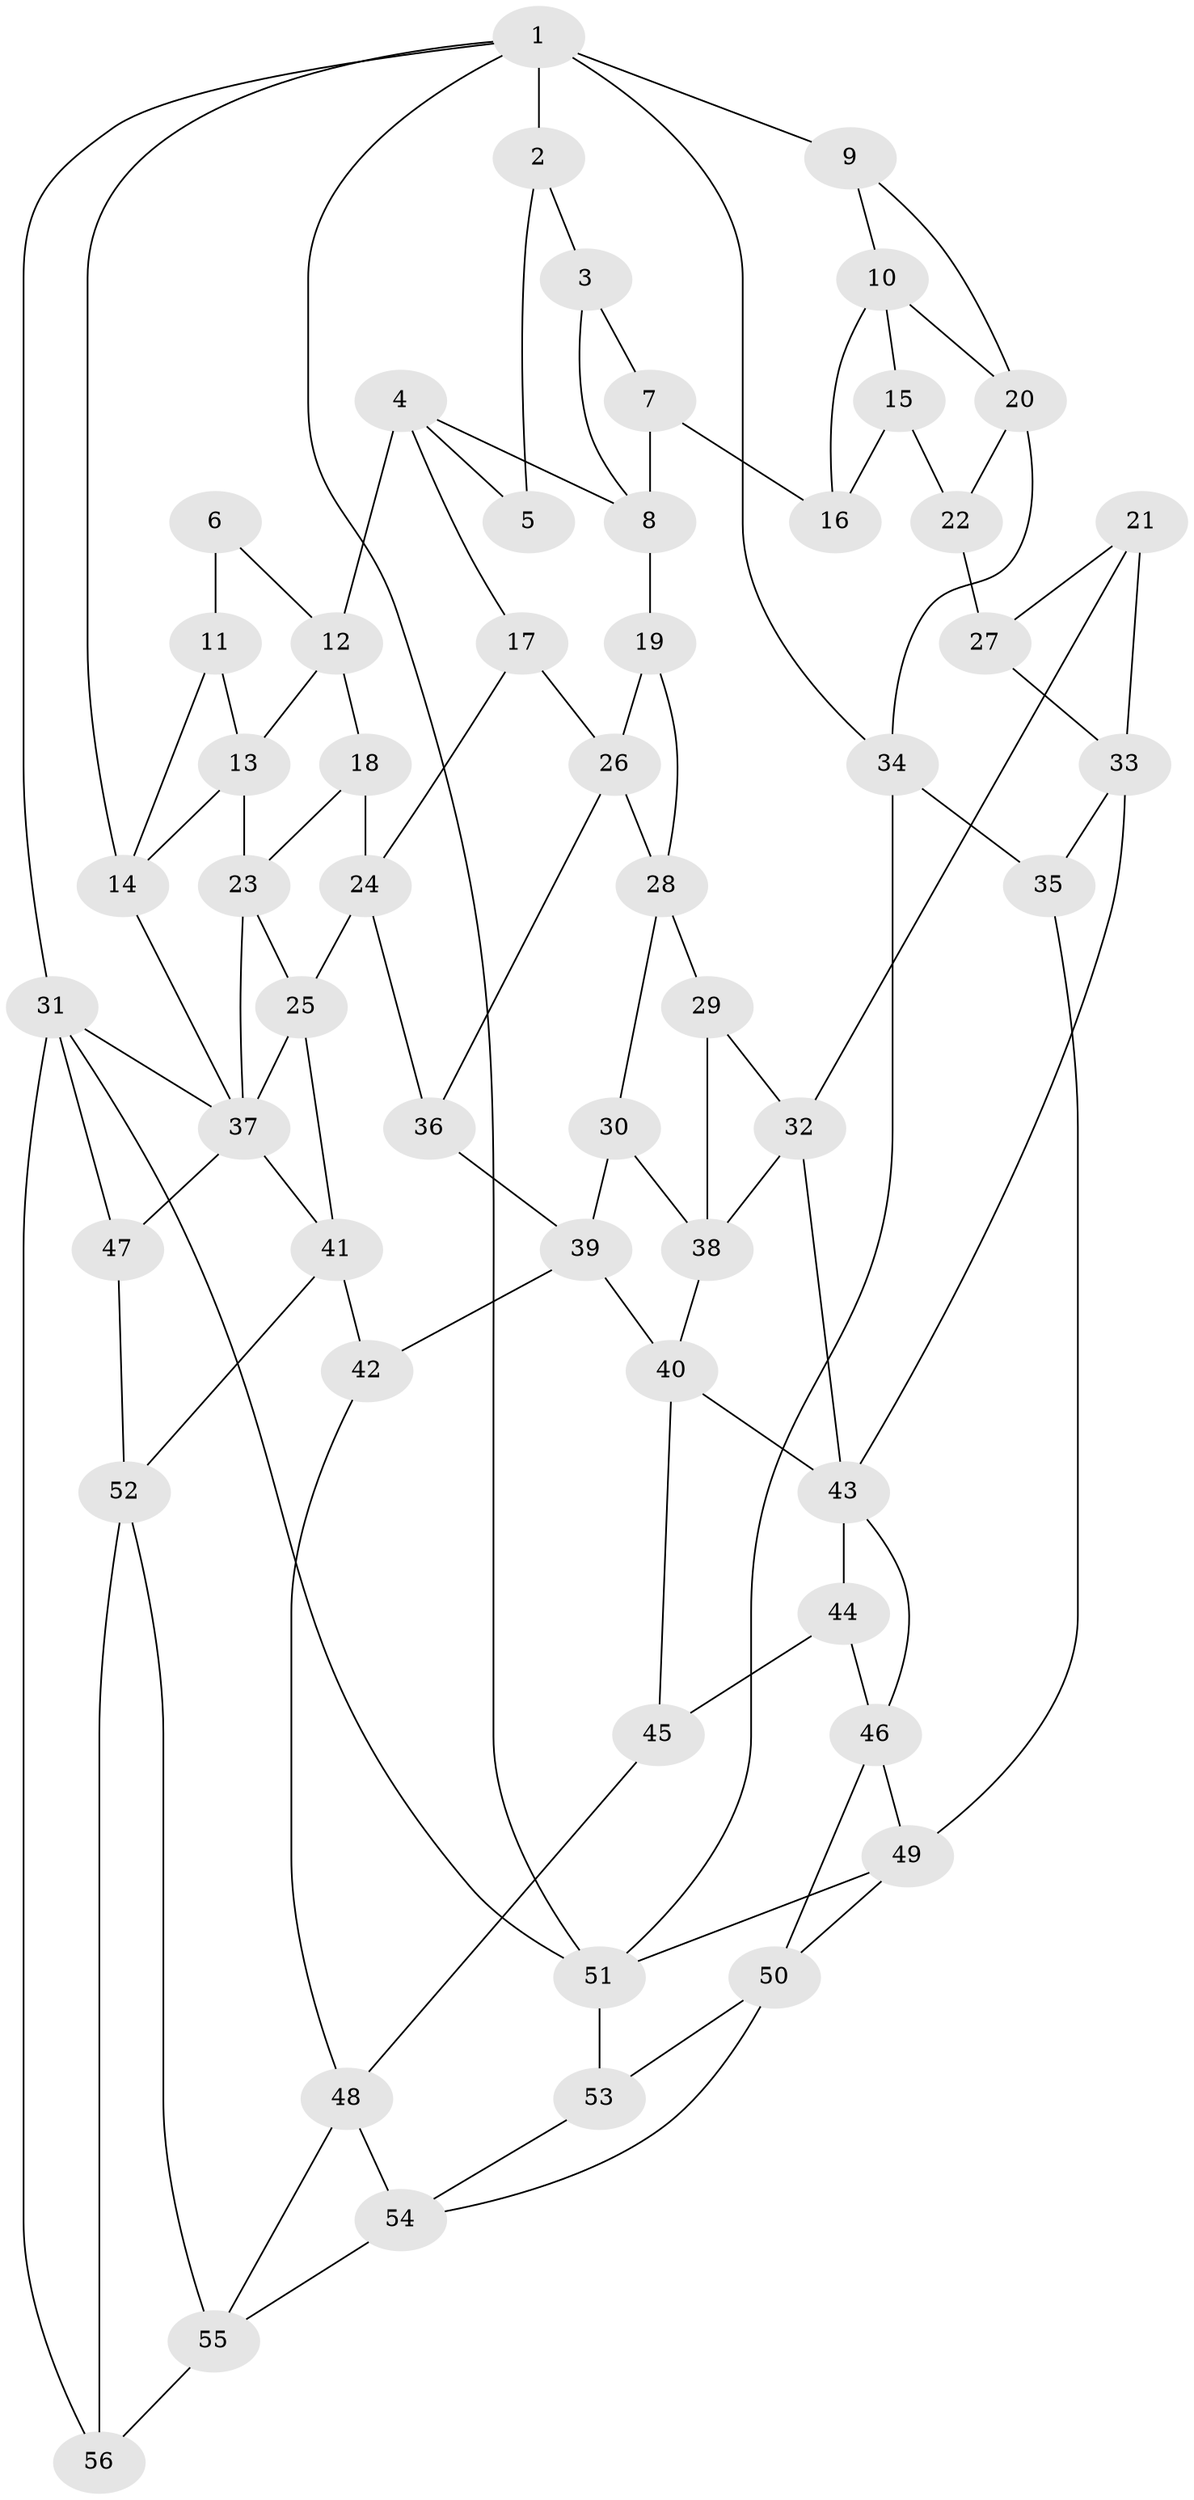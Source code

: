 // original degree distribution, {3: 0.026785714285714284, 5: 0.5803571428571429, 6: 0.19642857142857142, 4: 0.19642857142857142}
// Generated by graph-tools (version 1.1) at 2025/27/03/09/25 03:27:08]
// undirected, 56 vertices, 102 edges
graph export_dot {
graph [start="1"]
  node [color=gray90,style=filled];
  1;
  2;
  3;
  4;
  5;
  6;
  7;
  8;
  9;
  10;
  11;
  12;
  13;
  14;
  15;
  16;
  17;
  18;
  19;
  20;
  21;
  22;
  23;
  24;
  25;
  26;
  27;
  28;
  29;
  30;
  31;
  32;
  33;
  34;
  35;
  36;
  37;
  38;
  39;
  40;
  41;
  42;
  43;
  44;
  45;
  46;
  47;
  48;
  49;
  50;
  51;
  52;
  53;
  54;
  55;
  56;
  1 -- 2 [weight=1.0];
  1 -- 9 [weight=2.0];
  1 -- 14 [weight=1.0];
  1 -- 31 [weight=1.0];
  1 -- 34 [weight=1.0];
  1 -- 51 [weight=1.0];
  2 -- 3 [weight=1.0];
  2 -- 5 [weight=1.0];
  3 -- 7 [weight=1.0];
  3 -- 8 [weight=1.0];
  4 -- 5 [weight=1.0];
  4 -- 8 [weight=1.0];
  4 -- 12 [weight=1.0];
  4 -- 17 [weight=1.0];
  6 -- 11 [weight=2.0];
  6 -- 12 [weight=1.0];
  7 -- 8 [weight=1.0];
  7 -- 16 [weight=2.0];
  8 -- 19 [weight=1.0];
  9 -- 10 [weight=1.0];
  9 -- 20 [weight=1.0];
  10 -- 15 [weight=1.0];
  10 -- 16 [weight=1.0];
  10 -- 20 [weight=1.0];
  11 -- 13 [weight=1.0];
  11 -- 14 [weight=1.0];
  12 -- 13 [weight=1.0];
  12 -- 18 [weight=1.0];
  13 -- 14 [weight=1.0];
  13 -- 23 [weight=1.0];
  14 -- 37 [weight=1.0];
  15 -- 16 [weight=1.0];
  15 -- 22 [weight=1.0];
  17 -- 24 [weight=1.0];
  17 -- 26 [weight=1.0];
  18 -- 23 [weight=1.0];
  18 -- 24 [weight=1.0];
  19 -- 26 [weight=1.0];
  19 -- 28 [weight=1.0];
  20 -- 22 [weight=1.0];
  20 -- 34 [weight=1.0];
  21 -- 27 [weight=1.0];
  21 -- 32 [weight=1.0];
  21 -- 33 [weight=1.0];
  22 -- 27 [weight=2.0];
  23 -- 25 [weight=1.0];
  23 -- 37 [weight=1.0];
  24 -- 25 [weight=1.0];
  24 -- 36 [weight=1.0];
  25 -- 37 [weight=1.0];
  25 -- 41 [weight=1.0];
  26 -- 28 [weight=1.0];
  26 -- 36 [weight=1.0];
  27 -- 33 [weight=1.0];
  28 -- 29 [weight=1.0];
  28 -- 30 [weight=1.0];
  29 -- 32 [weight=1.0];
  29 -- 38 [weight=2.0];
  30 -- 38 [weight=1.0];
  30 -- 39 [weight=1.0];
  31 -- 37 [weight=1.0];
  31 -- 47 [weight=1.0];
  31 -- 51 [weight=1.0];
  31 -- 56 [weight=1.0];
  32 -- 38 [weight=1.0];
  32 -- 43 [weight=1.0];
  33 -- 35 [weight=1.0];
  33 -- 43 [weight=1.0];
  34 -- 35 [weight=1.0];
  34 -- 51 [weight=1.0];
  35 -- 49 [weight=1.0];
  36 -- 39 [weight=2.0];
  37 -- 41 [weight=1.0];
  37 -- 47 [weight=1.0];
  38 -- 40 [weight=2.0];
  39 -- 40 [weight=1.0];
  39 -- 42 [weight=2.0];
  40 -- 43 [weight=1.0];
  40 -- 45 [weight=1.0];
  41 -- 42 [weight=2.0];
  41 -- 52 [weight=1.0];
  42 -- 48 [weight=1.0];
  43 -- 44 [weight=2.0];
  43 -- 46 [weight=1.0];
  44 -- 45 [weight=1.0];
  44 -- 46 [weight=1.0];
  45 -- 48 [weight=1.0];
  46 -- 49 [weight=1.0];
  46 -- 50 [weight=1.0];
  47 -- 52 [weight=1.0];
  48 -- 54 [weight=1.0];
  48 -- 55 [weight=1.0];
  49 -- 50 [weight=1.0];
  49 -- 51 [weight=1.0];
  50 -- 53 [weight=1.0];
  50 -- 54 [weight=1.0];
  51 -- 53 [weight=1.0];
  52 -- 55 [weight=1.0];
  52 -- 56 [weight=1.0];
  53 -- 54 [weight=1.0];
  54 -- 55 [weight=1.0];
  55 -- 56 [weight=1.0];
}
